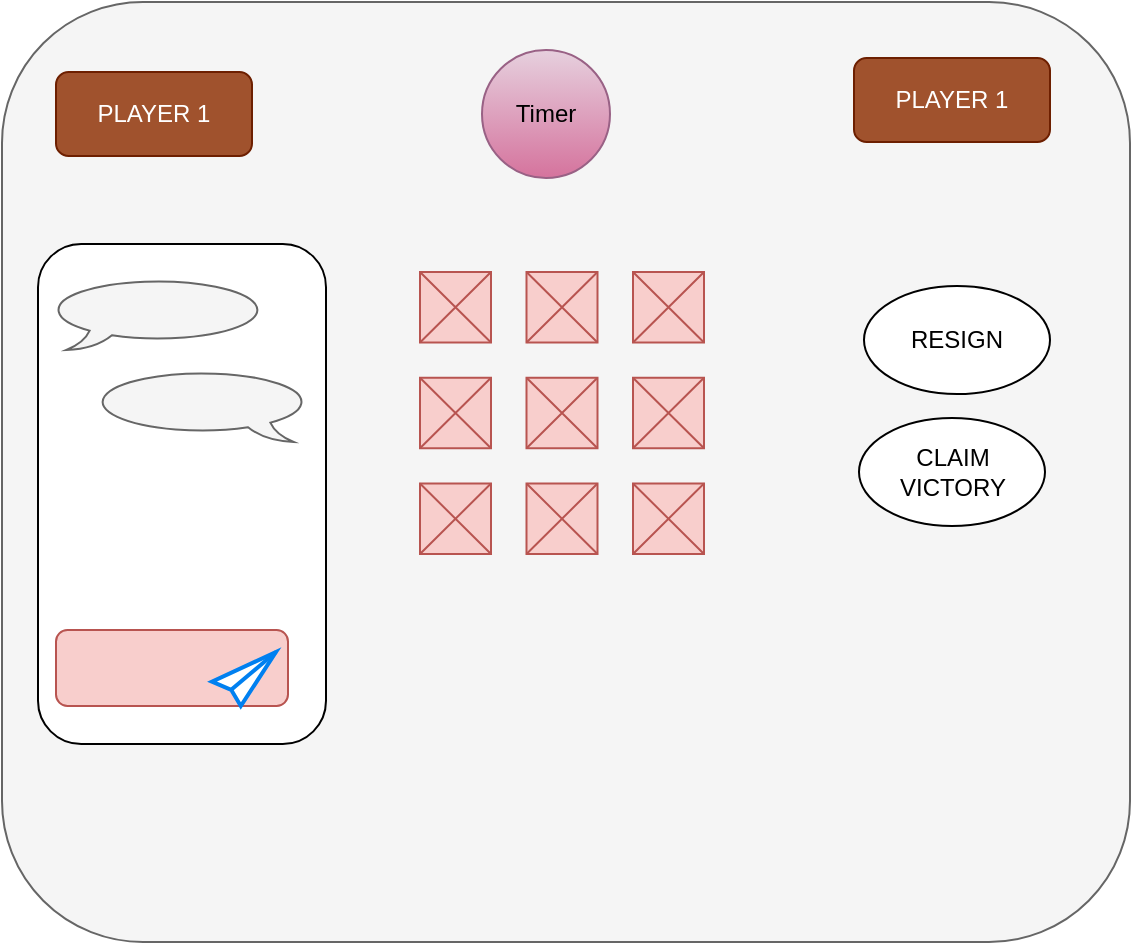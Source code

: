 <mxfile version="24.4.8" type="device">
  <diagram name="Scribble Pad" id="6k_CqKPzuQGrd2Cu_EZv">
    <mxGraphModel dx="1767" dy="853" grid="0" gridSize="10" guides="1" tooltips="1" connect="1" arrows="1" fold="1" page="1" pageScale="1" pageWidth="3300" pageHeight="2339" math="0" shadow="0">
      <root>
        <mxCell id="0" />
        <mxCell id="1" parent="0" />
        <mxCell id="0YAYyB8_5NRjqVXGDR1G-1" value="" style="rounded=1;whiteSpace=wrap;html=1;fillColor=#f5f5f5;strokeColor=#666666;fontColor=#333333;" vertex="1" parent="1">
          <mxGeometry x="472" y="92" width="564" height="470" as="geometry" />
        </mxCell>
        <mxCell id="0YAYyB8_5NRjqVXGDR1G-2" value="Timer" style="ellipse;whiteSpace=wrap;html=1;aspect=fixed;fillColor=#e6d0de;gradientColor=#d5739d;strokeColor=#996185;" vertex="1" parent="1">
          <mxGeometry x="712" y="116" width="64" height="64" as="geometry" />
        </mxCell>
        <mxCell id="0YAYyB8_5NRjqVXGDR1G-5" value="PLAYER 1" style="rounded=1;whiteSpace=wrap;html=1;fillColor=#a0522d;fontColor=#ffffff;strokeColor=#6D1F00;" vertex="1" parent="1">
          <mxGeometry x="499" y="127" width="98" height="42" as="geometry" />
        </mxCell>
        <mxCell id="0YAYyB8_5NRjqVXGDR1G-6" value="PLAYER 1" style="rounded=1;whiteSpace=wrap;html=1;fillColor=#a0522d;strokeColor=#6D1F00;fontColor=#ffffff;" vertex="1" parent="1">
          <mxGeometry x="898" y="120" width="98" height="42" as="geometry" />
        </mxCell>
        <mxCell id="0YAYyB8_5NRjqVXGDR1G-7" value="" style="verticalLabelPosition=bottom;verticalAlign=top;html=1;shadow=0;dashed=0;strokeWidth=1;shape=mxgraph.ios.iIconGrid;gridSize=3,3;fillColor=#f8cecc;strokeColor=#b85450;" vertex="1" parent="1">
          <mxGeometry x="681" y="227" width="142" height="141" as="geometry" />
        </mxCell>
        <mxCell id="0YAYyB8_5NRjqVXGDR1G-8" value="RESIGN" style="ellipse;whiteSpace=wrap;html=1;" vertex="1" parent="1">
          <mxGeometry x="903" y="234" width="93" height="54" as="geometry" />
        </mxCell>
        <mxCell id="0YAYyB8_5NRjqVXGDR1G-9" value="CLAIM VICTORY" style="ellipse;whiteSpace=wrap;html=1;" vertex="1" parent="1">
          <mxGeometry x="900.5" y="300" width="93" height="54" as="geometry" />
        </mxCell>
        <mxCell id="0YAYyB8_5NRjqVXGDR1G-10" value="" style="rounded=1;whiteSpace=wrap;html=1;" vertex="1" parent="1">
          <mxGeometry x="490" y="213" width="144" height="250" as="geometry" />
        </mxCell>
        <mxCell id="0YAYyB8_5NRjqVXGDR1G-12" value="" style="whiteSpace=wrap;html=1;shape=mxgraph.basic.oval_callout;fillColor=#f5f5f5;fontColor=#333333;strokeColor=#666666;" vertex="1" parent="1">
          <mxGeometry x="495" y="230" width="111" height="36" as="geometry" />
        </mxCell>
        <mxCell id="0YAYyB8_5NRjqVXGDR1G-13" value="" style="whiteSpace=wrap;html=1;shape=mxgraph.basic.oval_callout;fillColor=#f5f5f5;fontColor=#333333;strokeColor=#666666;flipH=1;" vertex="1" parent="1">
          <mxGeometry x="516" y="276" width="111" height="36" as="geometry" />
        </mxCell>
        <mxCell id="0YAYyB8_5NRjqVXGDR1G-15" value="" style="rounded=1;whiteSpace=wrap;html=1;fillColor=#f8cecc;strokeColor=#b85450;" vertex="1" parent="1">
          <mxGeometry x="499" y="406" width="116" height="38" as="geometry" />
        </mxCell>
        <mxCell id="0YAYyB8_5NRjqVXGDR1G-16" value="" style="html=1;verticalLabelPosition=bottom;align=center;labelBackgroundColor=#ffffff;verticalAlign=top;strokeWidth=2;strokeColor=#0080F0;shadow=0;dashed=0;shape=mxgraph.ios7.icons.pointer;" vertex="1" parent="1">
          <mxGeometry x="577" y="417" width="32" height="27" as="geometry" />
        </mxCell>
      </root>
    </mxGraphModel>
  </diagram>
</mxfile>
